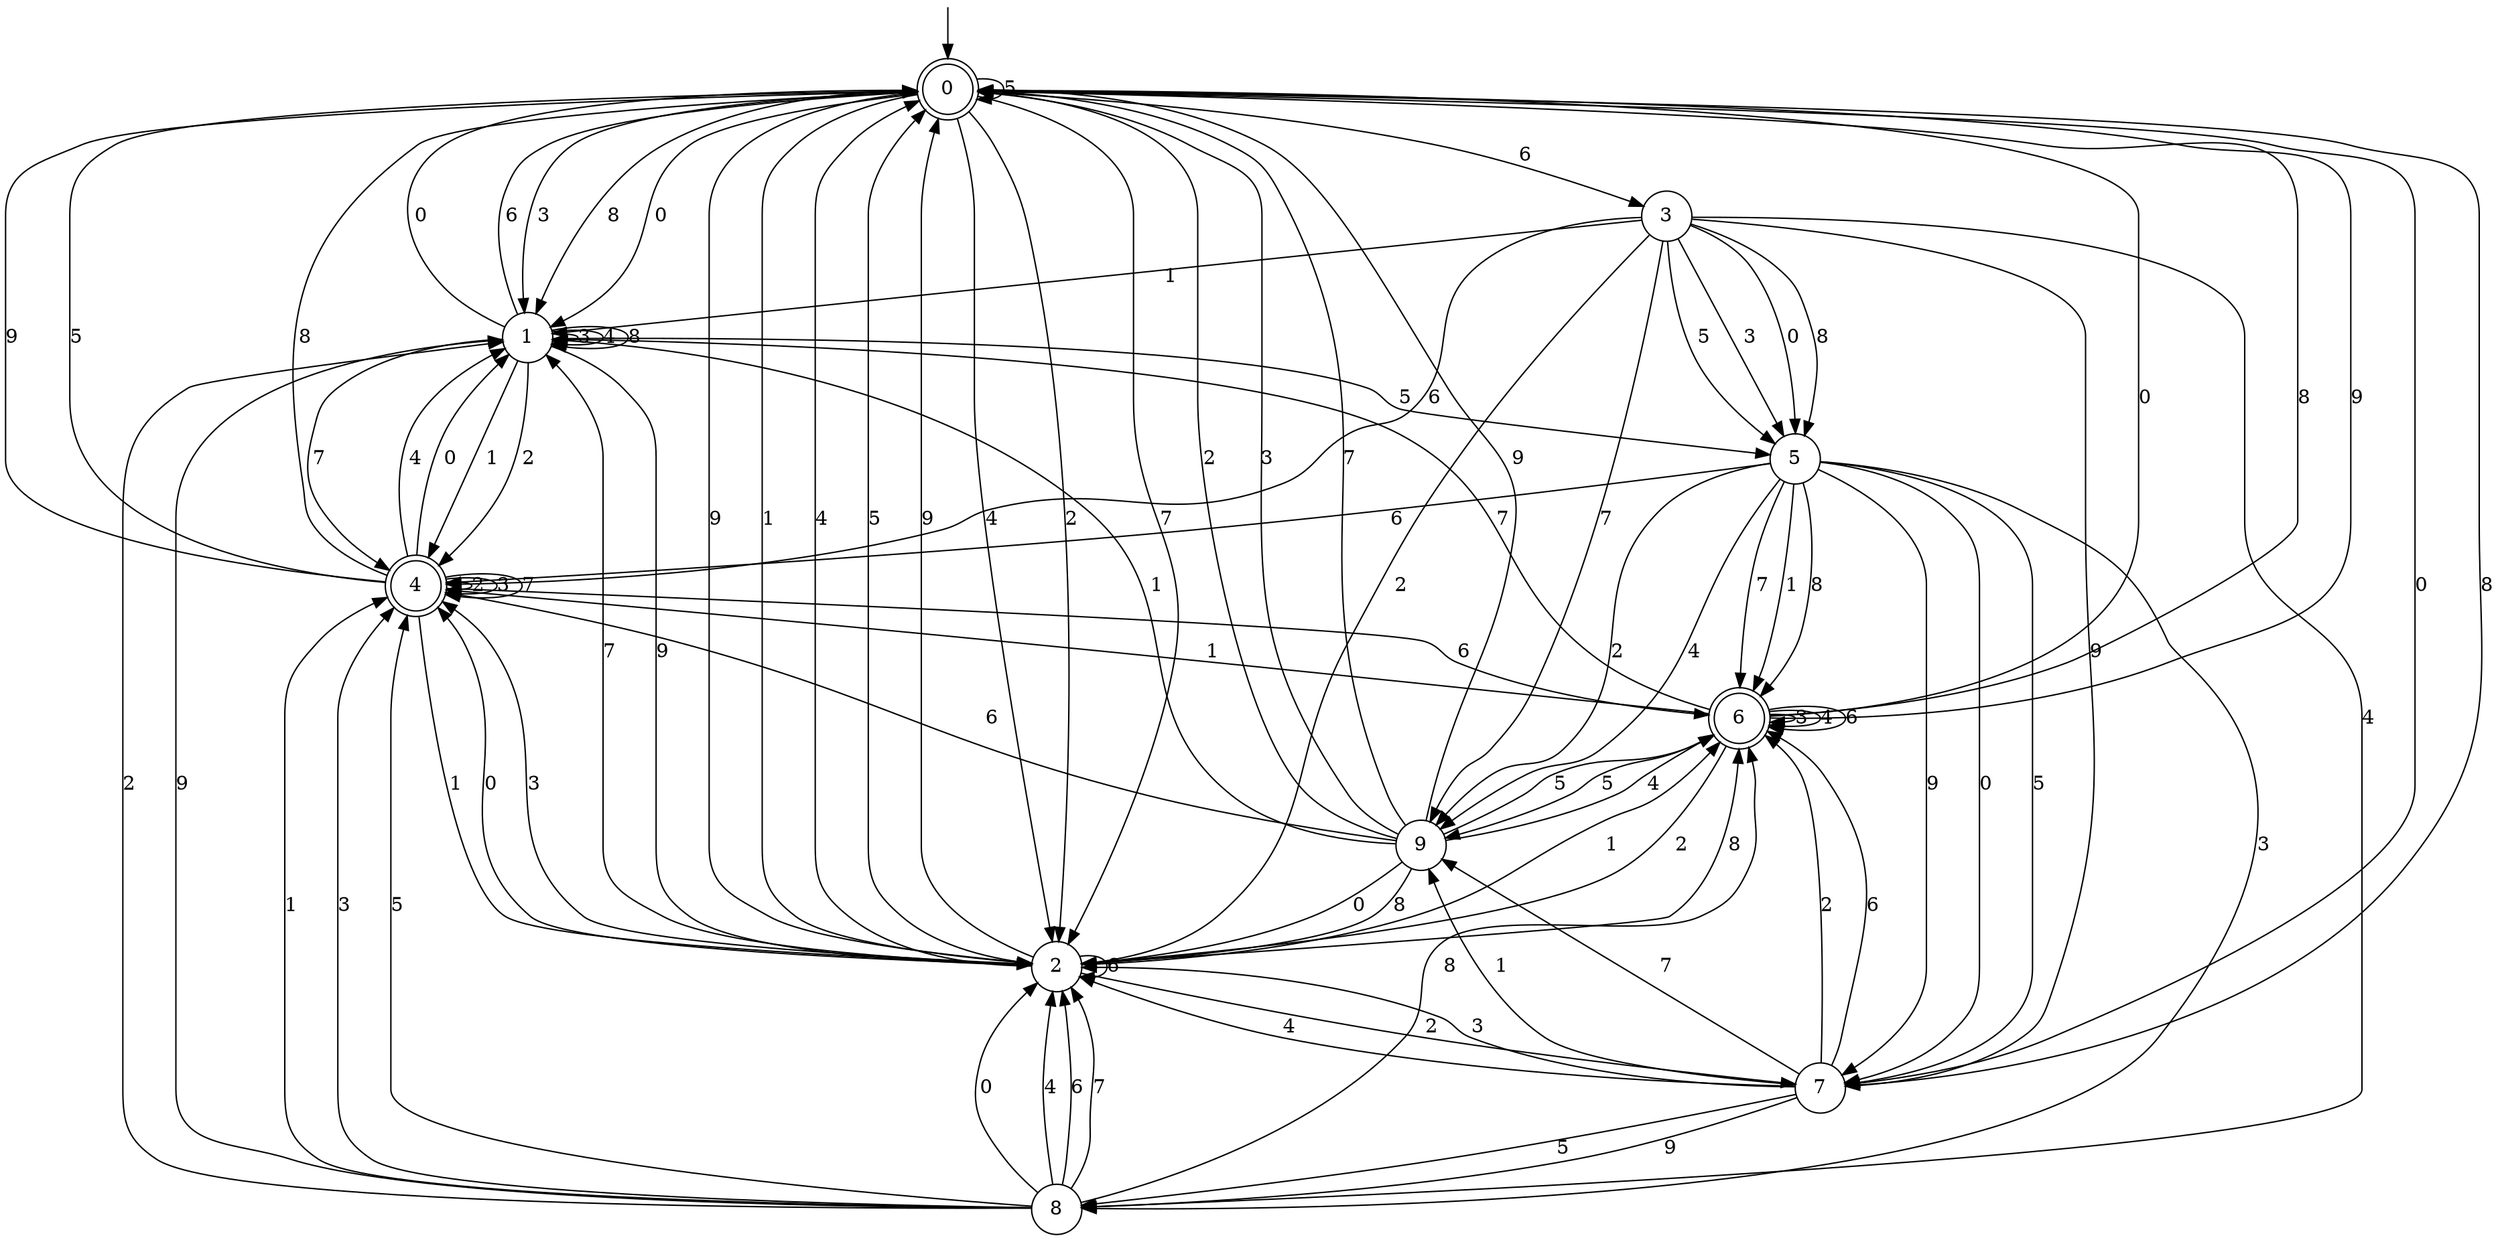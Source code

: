 digraph g {

	s0 [shape="doublecircle" label="0"];
	s1 [shape="circle" label="1"];
	s2 [shape="circle" label="2"];
	s3 [shape="circle" label="3"];
	s4 [shape="doublecircle" label="4"];
	s5 [shape="circle" label="5"];
	s6 [shape="doublecircle" label="6"];
	s7 [shape="circle" label="7"];
	s8 [shape="circle" label="8"];
	s9 [shape="circle" label="9"];
	s0 -> s1 [label="0"];
	s0 -> s2 [label="1"];
	s0 -> s2 [label="2"];
	s0 -> s1 [label="3"];
	s0 -> s2 [label="4"];
	s0 -> s0 [label="5"];
	s0 -> s3 [label="6"];
	s0 -> s2 [label="7"];
	s0 -> s1 [label="8"];
	s0 -> s2 [label="9"];
	s1 -> s0 [label="0"];
	s1 -> s4 [label="1"];
	s1 -> s4 [label="2"];
	s1 -> s1 [label="3"];
	s1 -> s1 [label="4"];
	s1 -> s5 [label="5"];
	s1 -> s0 [label="6"];
	s1 -> s4 [label="7"];
	s1 -> s1 [label="8"];
	s1 -> s2 [label="9"];
	s2 -> s4 [label="0"];
	s2 -> s6 [label="1"];
	s2 -> s7 [label="2"];
	s2 -> s4 [label="3"];
	s2 -> s0 [label="4"];
	s2 -> s0 [label="5"];
	s2 -> s2 [label="6"];
	s2 -> s1 [label="7"];
	s2 -> s6 [label="8"];
	s2 -> s0 [label="9"];
	s3 -> s5 [label="0"];
	s3 -> s1 [label="1"];
	s3 -> s2 [label="2"];
	s3 -> s5 [label="3"];
	s3 -> s8 [label="4"];
	s3 -> s5 [label="5"];
	s3 -> s4 [label="6"];
	s3 -> s9 [label="7"];
	s3 -> s5 [label="8"];
	s3 -> s7 [label="9"];
	s4 -> s1 [label="0"];
	s4 -> s2 [label="1"];
	s4 -> s4 [label="2"];
	s4 -> s4 [label="3"];
	s4 -> s1 [label="4"];
	s4 -> s0 [label="5"];
	s4 -> s6 [label="6"];
	s4 -> s4 [label="7"];
	s4 -> s0 [label="8"];
	s4 -> s0 [label="9"];
	s5 -> s7 [label="0"];
	s5 -> s6 [label="1"];
	s5 -> s9 [label="2"];
	s5 -> s8 [label="3"];
	s5 -> s9 [label="4"];
	s5 -> s7 [label="5"];
	s5 -> s4 [label="6"];
	s5 -> s6 [label="7"];
	s5 -> s6 [label="8"];
	s5 -> s7 [label="9"];
	s6 -> s0 [label="0"];
	s6 -> s4 [label="1"];
	s6 -> s2 [label="2"];
	s6 -> s6 [label="3"];
	s6 -> s6 [label="4"];
	s6 -> s9 [label="5"];
	s6 -> s6 [label="6"];
	s6 -> s1 [label="7"];
	s6 -> s0 [label="8"];
	s6 -> s0 [label="9"];
	s7 -> s0 [label="0"];
	s7 -> s9 [label="1"];
	s7 -> s6 [label="2"];
	s7 -> s2 [label="3"];
	s7 -> s2 [label="4"];
	s7 -> s8 [label="5"];
	s7 -> s6 [label="6"];
	s7 -> s9 [label="7"];
	s7 -> s0 [label="8"];
	s7 -> s8 [label="9"];
	s8 -> s2 [label="0"];
	s8 -> s4 [label="1"];
	s8 -> s1 [label="2"];
	s8 -> s4 [label="3"];
	s8 -> s2 [label="4"];
	s8 -> s4 [label="5"];
	s8 -> s2 [label="6"];
	s8 -> s2 [label="7"];
	s8 -> s6 [label="8"];
	s8 -> s1 [label="9"];
	s9 -> s2 [label="0"];
	s9 -> s1 [label="1"];
	s9 -> s0 [label="2"];
	s9 -> s0 [label="3"];
	s9 -> s6 [label="4"];
	s9 -> s6 [label="5"];
	s9 -> s4 [label="6"];
	s9 -> s0 [label="7"];
	s9 -> s2 [label="8"];
	s9 -> s0 [label="9"];

__start0 [label="" shape="none" width="0" height="0"];
__start0 -> s0;

}
